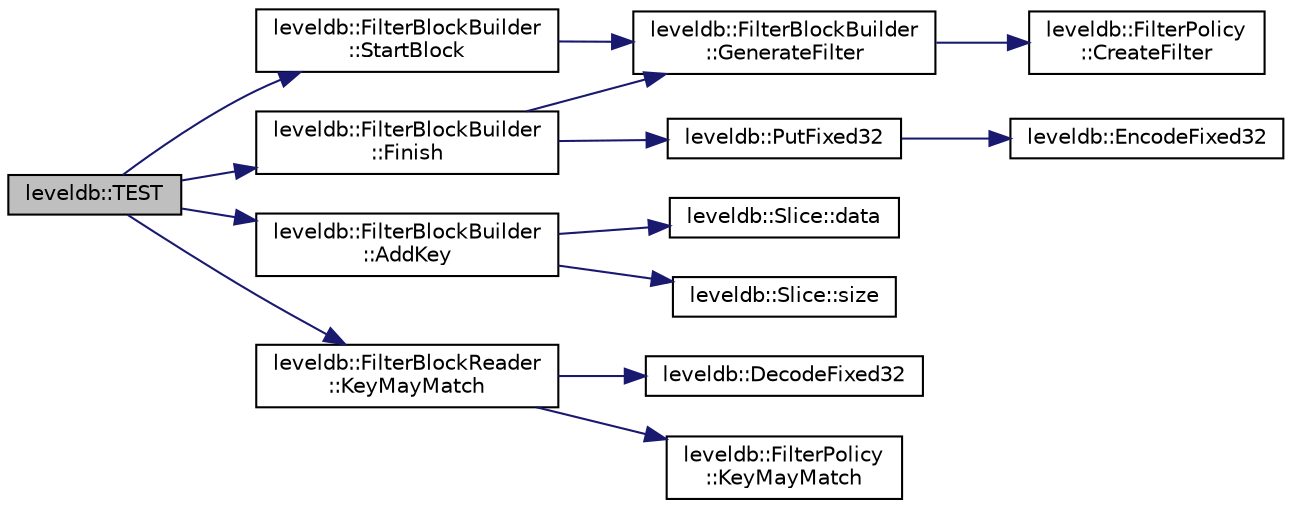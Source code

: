 digraph "leveldb::TEST"
{
  edge [fontname="Helvetica",fontsize="10",labelfontname="Helvetica",labelfontsize="10"];
  node [fontname="Helvetica",fontsize="10",shape=record];
  rankdir="LR";
  Node1 [label="leveldb::TEST",height=0.2,width=0.4,color="black", fillcolor="grey75", style="filled" fontcolor="black"];
  Node1 -> Node2 [color="midnightblue",fontsize="10",style="solid"];
  Node2 [label="leveldb::FilterBlockBuilder\l::StartBlock",height=0.2,width=0.4,color="black", fillcolor="white", style="filled",URL="$classleveldb_1_1_filter_block_builder.html#a766a753a200f7386196a68897e47c1c3"];
  Node2 -> Node3 [color="midnightblue",fontsize="10",style="solid"];
  Node3 [label="leveldb::FilterBlockBuilder\l::GenerateFilter",height=0.2,width=0.4,color="black", fillcolor="white", style="filled",URL="$classleveldb_1_1_filter_block_builder.html#ab9141e1d64c8dc779a5fc9eae390407a"];
  Node3 -> Node4 [color="midnightblue",fontsize="10",style="solid"];
  Node4 [label="leveldb::FilterPolicy\l::CreateFilter",height=0.2,width=0.4,color="black", fillcolor="white", style="filled",URL="$classleveldb_1_1_filter_policy.html#a355e9797e16dd16b93d19056781126b2"];
  Node1 -> Node5 [color="midnightblue",fontsize="10",style="solid"];
  Node5 [label="leveldb::FilterBlockBuilder\l::AddKey",height=0.2,width=0.4,color="black", fillcolor="white", style="filled",URL="$classleveldb_1_1_filter_block_builder.html#a4fd9db735c5c72973cec62e4fd98137d"];
  Node5 -> Node6 [color="midnightblue",fontsize="10",style="solid"];
  Node6 [label="leveldb::Slice::data",height=0.2,width=0.4,color="black", fillcolor="white", style="filled",URL="$classleveldb_1_1_slice.html#aa64861043d9deee6889461bf0593cf73"];
  Node5 -> Node7 [color="midnightblue",fontsize="10",style="solid"];
  Node7 [label="leveldb::Slice::size",height=0.2,width=0.4,color="black", fillcolor="white", style="filled",URL="$classleveldb_1_1_slice.html#a947d3173f04f8a30553e89046daf91d5"];
  Node1 -> Node8 [color="midnightblue",fontsize="10",style="solid"];
  Node8 [label="leveldb::FilterBlockBuilder\l::Finish",height=0.2,width=0.4,color="black", fillcolor="white", style="filled",URL="$classleveldb_1_1_filter_block_builder.html#a75fa127d8af42e749abdd235eed97cad"];
  Node8 -> Node3 [color="midnightblue",fontsize="10",style="solid"];
  Node8 -> Node9 [color="midnightblue",fontsize="10",style="solid"];
  Node9 [label="leveldb::PutFixed32",height=0.2,width=0.4,color="black", fillcolor="white", style="filled",URL="$namespaceleveldb.html#ac95f82421989b07d9d4993bdc2e2c555"];
  Node9 -> Node10 [color="midnightblue",fontsize="10",style="solid"];
  Node10 [label="leveldb::EncodeFixed32",height=0.2,width=0.4,color="black", fillcolor="white", style="filled",URL="$namespaceleveldb.html#a265d1eea2e5d8e42cf86372ed4904886"];
  Node1 -> Node11 [color="midnightblue",fontsize="10",style="solid"];
  Node11 [label="leveldb::FilterBlockReader\l::KeyMayMatch",height=0.2,width=0.4,color="black", fillcolor="white", style="filled",URL="$classleveldb_1_1_filter_block_reader.html#a2c1c0cd8311b99fd92d3548b7aa240d0"];
  Node11 -> Node12 [color="midnightblue",fontsize="10",style="solid"];
  Node12 [label="leveldb::DecodeFixed32",height=0.2,width=0.4,color="black", fillcolor="white", style="filled",URL="$namespaceleveldb.html#adae574304f9d1ed3e95742167cd449a9"];
  Node11 -> Node13 [color="midnightblue",fontsize="10",style="solid"];
  Node13 [label="leveldb::FilterPolicy\l::KeyMayMatch",height=0.2,width=0.4,color="black", fillcolor="white", style="filled",URL="$classleveldb_1_1_filter_policy.html#a6f8ba10ea25e0b4b8d0a6607c361c718"];
}
